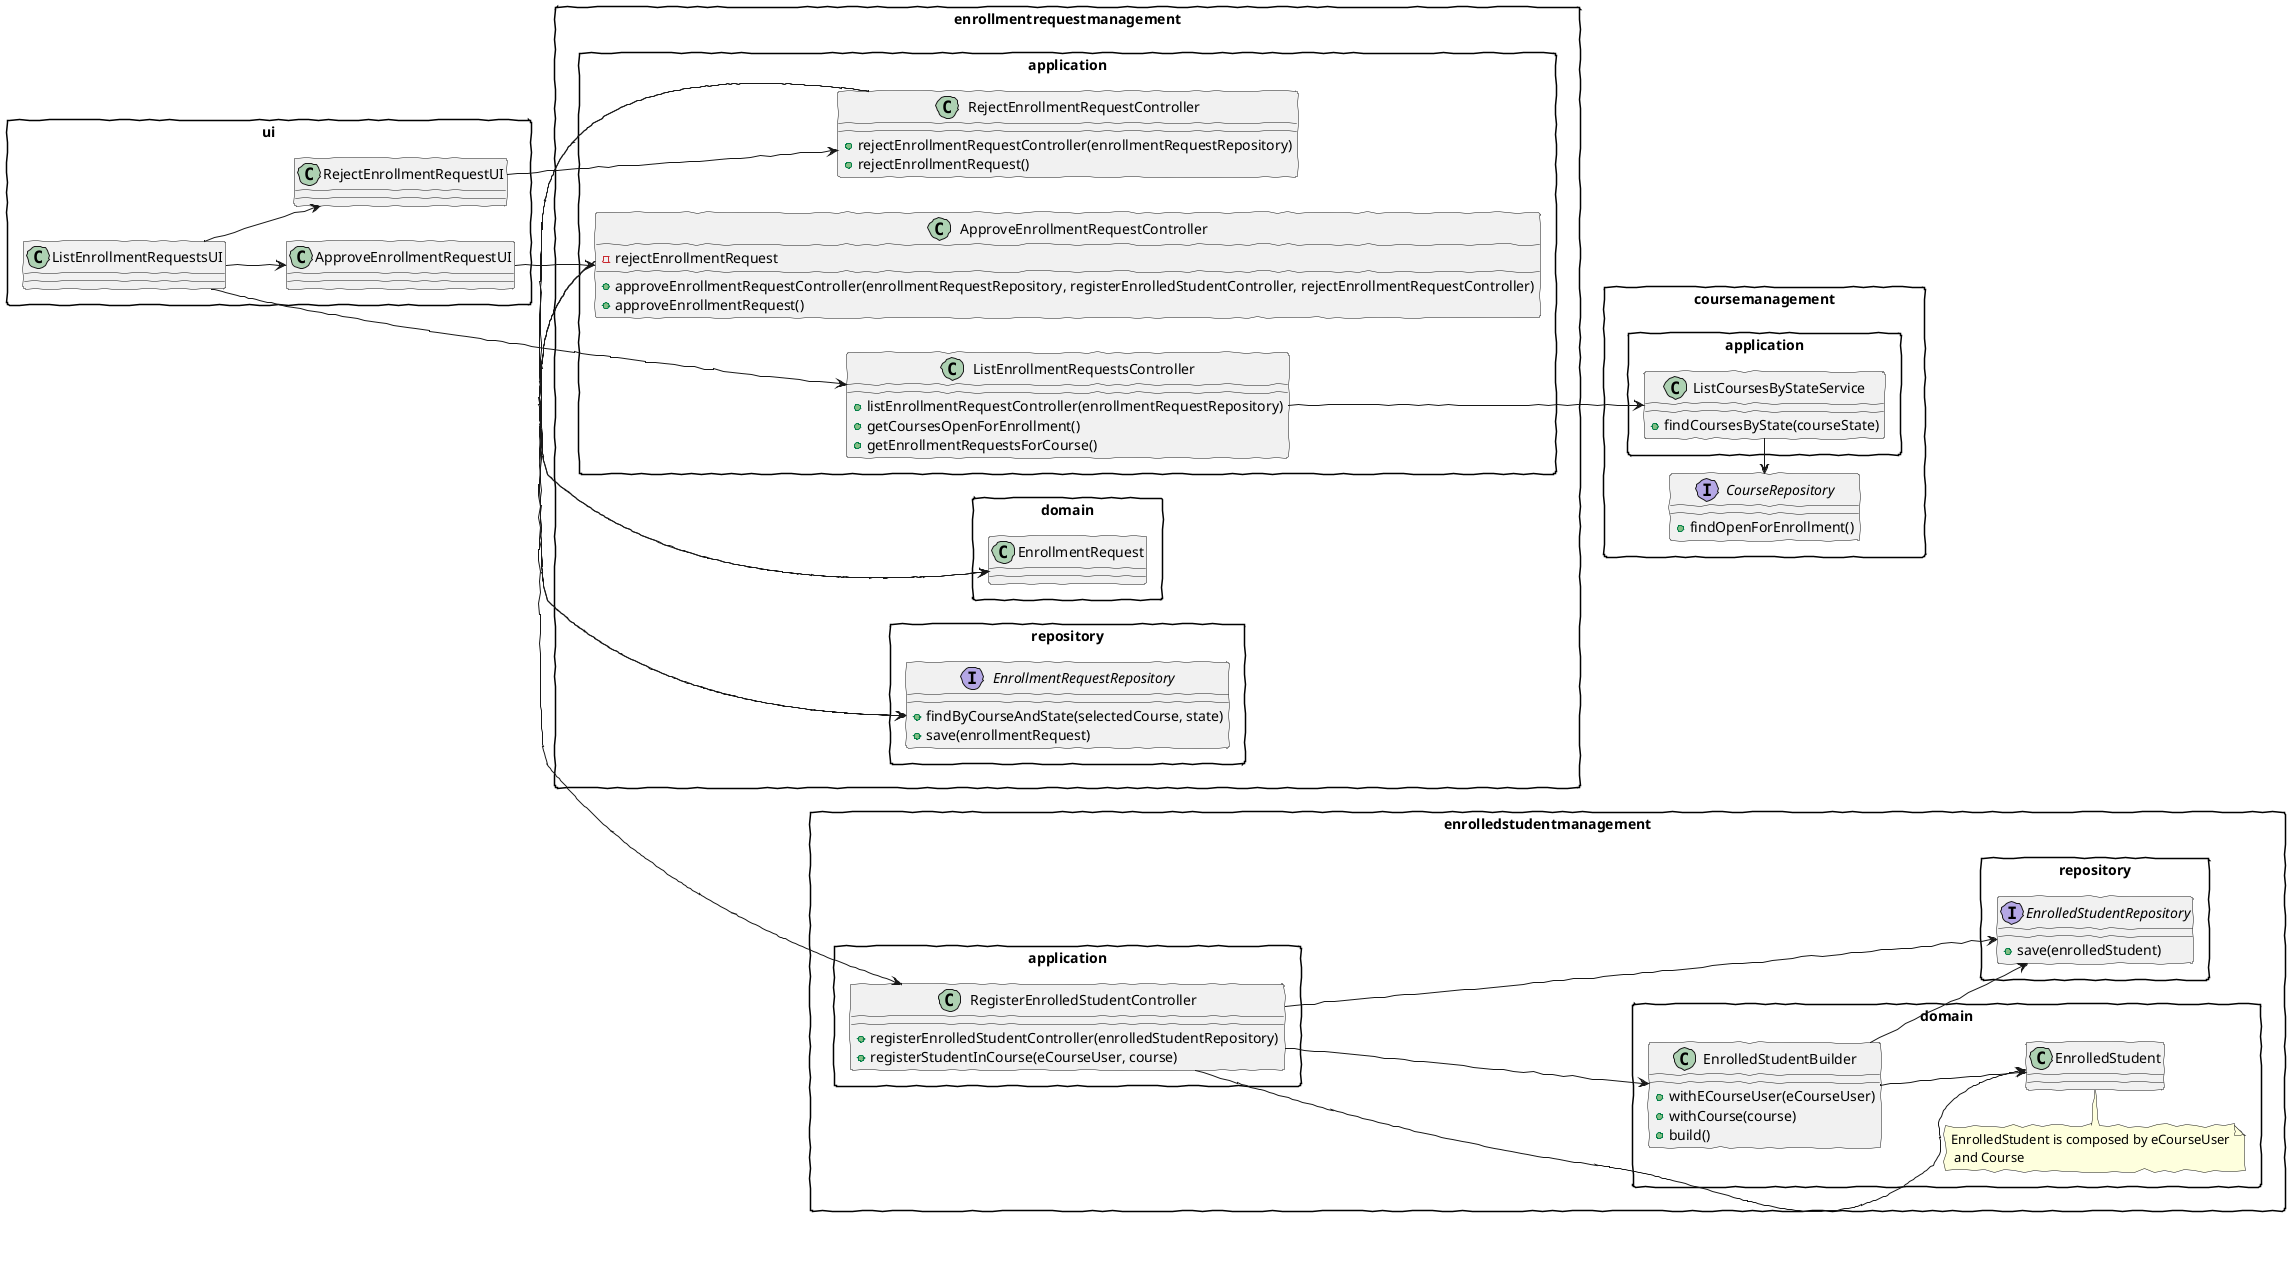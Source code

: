 @startuml

skinparam handwritten true
skinparam packageStyle rect
skinparam defaultFontName FG Virgil
skinparam shadowing false

left to right direction

package ui {
    class ListEnrollmentRequestsUI {
    }

    class ApproveEnrollmentRequestUI {
    }

    class RejectEnrollmentRequestUI {
    }

}

package enrollmentrequestmanagement {
    package application {
        class ListEnrollmentRequestsController {
            + listEnrollmentRequestController(enrollmentRequestRepository)
            + getCoursesOpenForEnrollment()
            + getEnrollmentRequestsForCourse()
        }

        class ApproveEnrollmentRequestController {
            + approveEnrollmentRequestController(enrollmentRequestRepository, registerEnrolledStudentController, rejectEnrollmentRequestController)
            - rejectEnrollmentRequest
            + approveEnrollmentRequest()
        }

        class RejectEnrollmentRequestController {
            + rejectEnrollmentRequestController(enrollmentRequestRepository)
            + rejectEnrollmentRequest()
        }

    }

    package domain {
        class EnrollmentRequest {
    }

    }

    package repository {
        interface EnrollmentRequestRepository {
            + findByCourseAndState(selectedCourse, state)
            +save(enrollmentRequest)
        }

    }
}

package coursemanagement {
    package application {
        class ListCoursesByStateService {
            + findCoursesByState(courseState)
        }
}
    interface CourseRepository {
        + findOpenForEnrollment()
    }

}

package enrolledstudentmanagement {
    package application {
        class RegisterEnrolledStudentController {
            + registerEnrolledStudentController(enrolledStudentRepository)
            + registerStudentInCourse(eCourseUser, course)
        }
    }


    package domain {
        class EnrolledStudent {
        }

        note top of EnrolledStudent
        EnrolledStudent is composed by eCourseUser
         and Course
        end note

        class EnrolledStudentBuilder {
            + withECourseUser(eCourseUser)
            + withCourse(course)
            + build()
        }
    }

    package repository {
        interface EnrolledStudentRepository {
            +save(enrolledStudent)
        }
    }
}

ListEnrollmentRequestsUI --> ApproveEnrollmentRequestUI
ListEnrollmentRequestsUI --> RejectEnrollmentRequestUI
ListEnrollmentRequestsUI --> ListEnrollmentRequestsController

ApproveEnrollmentRequestUI --> ApproveEnrollmentRequestController
RejectEnrollmentRequestUI --> RejectEnrollmentRequestController


ListEnrollmentRequestsController --> ListCoursesByStateService

ApproveEnrollmentRequestController -> EnrollmentRequest
RejectEnrollmentRequestController -> EnrollmentRequest

ApproveEnrollmentRequestController -> EnrollmentRequestRepository
RejectEnrollmentRequestController -> EnrollmentRequestRepository

ListCoursesByStateService -> CourseRepository

ApproveEnrollmentRequestController -> RegisterEnrolledStudentController

RegisterEnrolledStudentController -> EnrolledStudentRepository

RegisterEnrolledStudentController --> EnrolledStudent
RegisterEnrolledStudentController --> EnrolledStudentBuilder
EnrolledStudentBuilder --> EnrolledStudent

EnrolledStudentBuilder --> EnrolledStudentRepository

@enduml
